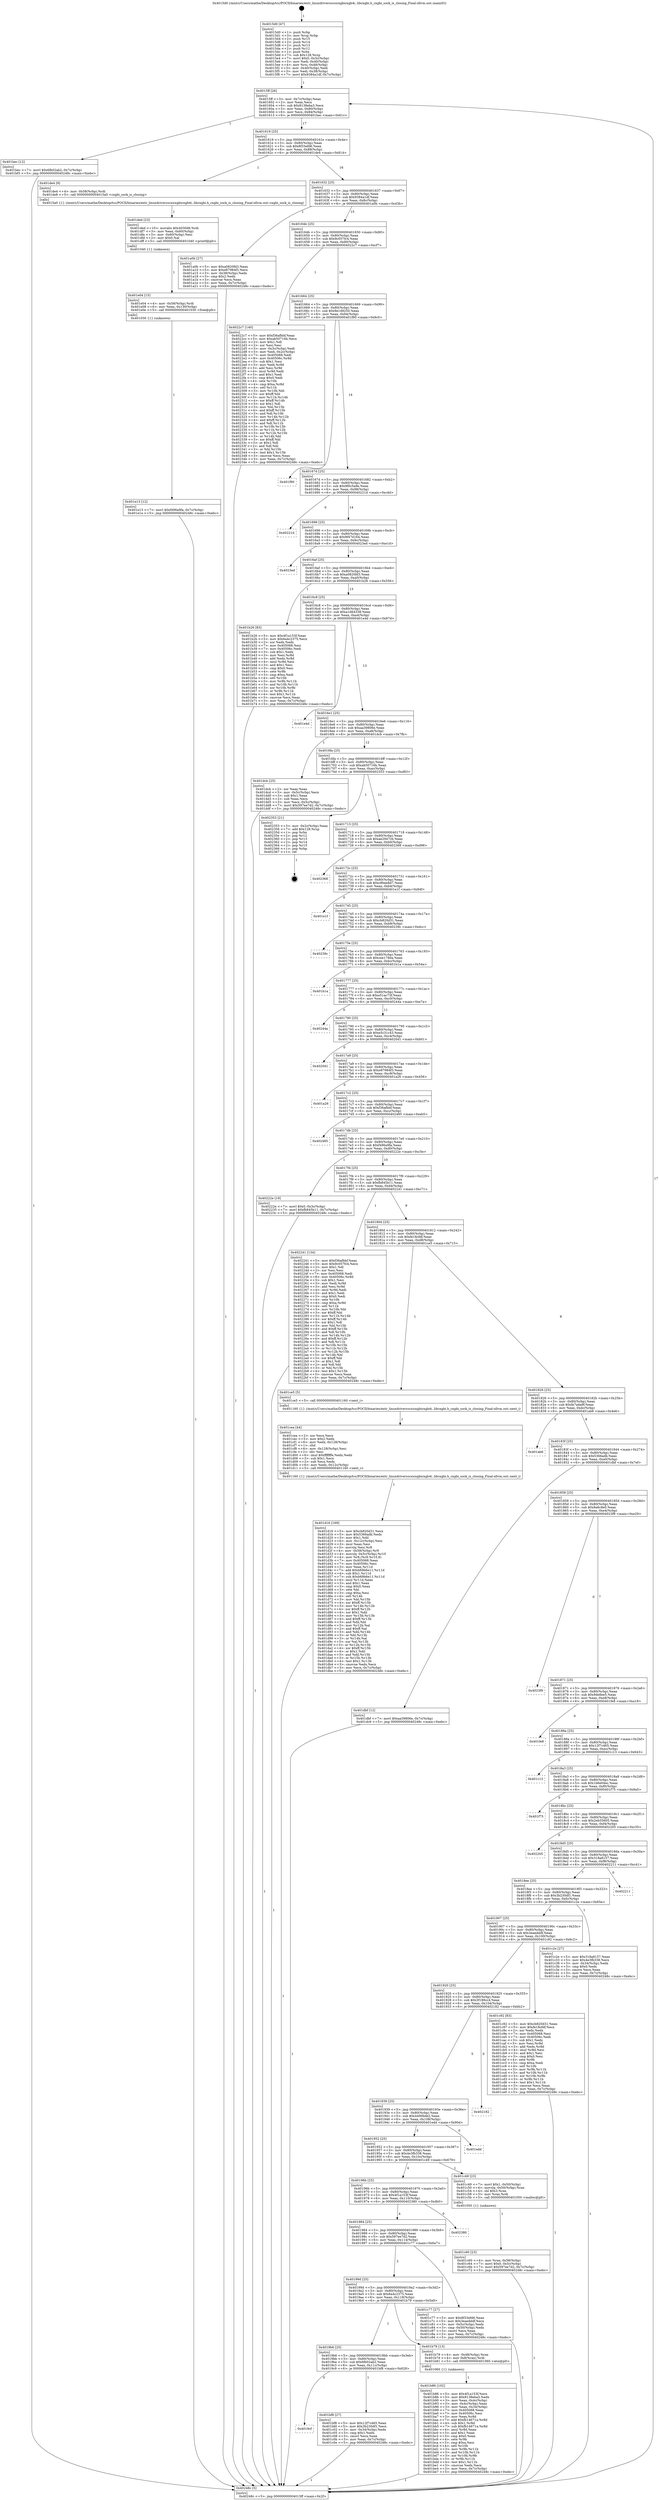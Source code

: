 digraph "0x4015d0" {
  label = "0x4015d0 (/mnt/c/Users/mathe/Desktop/tcc/POCII/binaries/extr_linuxdriversscsicxgbicxgb4i..libcxgbi.h_cxgbi_sock_is_closing_Final-ollvm.out::main(0))"
  labelloc = "t"
  node[shape=record]

  Entry [label="",width=0.3,height=0.3,shape=circle,fillcolor=black,style=filled]
  "0x4015ff" [label="{
     0x4015ff [26]\l
     | [instrs]\l
     &nbsp;&nbsp;0x4015ff \<+3\>: mov -0x7c(%rbp),%eax\l
     &nbsp;&nbsp;0x401602 \<+2\>: mov %eax,%ecx\l
     &nbsp;&nbsp;0x401604 \<+6\>: sub $0x8138eba3,%ecx\l
     &nbsp;&nbsp;0x40160a \<+3\>: mov %eax,-0x80(%rbp)\l
     &nbsp;&nbsp;0x40160d \<+6\>: mov %ecx,-0x84(%rbp)\l
     &nbsp;&nbsp;0x401613 \<+6\>: je 0000000000401bec \<main+0x61c\>\l
  }"]
  "0x401bec" [label="{
     0x401bec [12]\l
     | [instrs]\l
     &nbsp;&nbsp;0x401bec \<+7\>: movl $0x6fb02ab2,-0x7c(%rbp)\l
     &nbsp;&nbsp;0x401bf3 \<+5\>: jmp 000000000040248c \<main+0xebc\>\l
  }"]
  "0x401619" [label="{
     0x401619 [25]\l
     | [instrs]\l
     &nbsp;&nbsp;0x401619 \<+5\>: jmp 000000000040161e \<main+0x4e\>\l
     &nbsp;&nbsp;0x40161e \<+3\>: mov -0x80(%rbp),%eax\l
     &nbsp;&nbsp;0x401621 \<+5\>: sub $0x8f33efd6,%eax\l
     &nbsp;&nbsp;0x401626 \<+6\>: mov %eax,-0x88(%rbp)\l
     &nbsp;&nbsp;0x40162c \<+6\>: je 0000000000401de4 \<main+0x814\>\l
  }"]
  Exit [label="",width=0.3,height=0.3,shape=circle,fillcolor=black,style=filled,peripheries=2]
  "0x401de4" [label="{
     0x401de4 [9]\l
     | [instrs]\l
     &nbsp;&nbsp;0x401de4 \<+4\>: mov -0x58(%rbp),%rdi\l
     &nbsp;&nbsp;0x401de8 \<+5\>: call 00000000004015a0 \<cxgbi_sock_is_closing\>\l
     | [calls]\l
     &nbsp;&nbsp;0x4015a0 \{1\} (/mnt/c/Users/mathe/Desktop/tcc/POCII/binaries/extr_linuxdriversscsicxgbicxgb4i..libcxgbi.h_cxgbi_sock_is_closing_Final-ollvm.out::cxgbi_sock_is_closing)\l
  }"]
  "0x401632" [label="{
     0x401632 [25]\l
     | [instrs]\l
     &nbsp;&nbsp;0x401632 \<+5\>: jmp 0000000000401637 \<main+0x67\>\l
     &nbsp;&nbsp;0x401637 \<+3\>: mov -0x80(%rbp),%eax\l
     &nbsp;&nbsp;0x40163a \<+5\>: sub $0x9384a1df,%eax\l
     &nbsp;&nbsp;0x40163f \<+6\>: mov %eax,-0x8c(%rbp)\l
     &nbsp;&nbsp;0x401645 \<+6\>: je 0000000000401a0b \<main+0x43b\>\l
  }"]
  "0x401e13" [label="{
     0x401e13 [12]\l
     | [instrs]\l
     &nbsp;&nbsp;0x401e13 \<+7\>: movl $0xf496a9fa,-0x7c(%rbp)\l
     &nbsp;&nbsp;0x401e1a \<+5\>: jmp 000000000040248c \<main+0xebc\>\l
  }"]
  "0x401a0b" [label="{
     0x401a0b [27]\l
     | [instrs]\l
     &nbsp;&nbsp;0x401a0b \<+5\>: mov $0xa0820fd3,%eax\l
     &nbsp;&nbsp;0x401a10 \<+5\>: mov $0xe87984f3,%ecx\l
     &nbsp;&nbsp;0x401a15 \<+3\>: mov -0x38(%rbp),%edx\l
     &nbsp;&nbsp;0x401a18 \<+3\>: cmp $0x2,%edx\l
     &nbsp;&nbsp;0x401a1b \<+3\>: cmovne %ecx,%eax\l
     &nbsp;&nbsp;0x401a1e \<+3\>: mov %eax,-0x7c(%rbp)\l
     &nbsp;&nbsp;0x401a21 \<+5\>: jmp 000000000040248c \<main+0xebc\>\l
  }"]
  "0x40164b" [label="{
     0x40164b [25]\l
     | [instrs]\l
     &nbsp;&nbsp;0x40164b \<+5\>: jmp 0000000000401650 \<main+0x80\>\l
     &nbsp;&nbsp;0x401650 \<+3\>: mov -0x80(%rbp),%eax\l
     &nbsp;&nbsp;0x401653 \<+5\>: sub $0x9c057fc4,%eax\l
     &nbsp;&nbsp;0x401658 \<+6\>: mov %eax,-0x90(%rbp)\l
     &nbsp;&nbsp;0x40165e \<+6\>: je 00000000004022c7 \<main+0xcf7\>\l
  }"]
  "0x40248c" [label="{
     0x40248c [5]\l
     | [instrs]\l
     &nbsp;&nbsp;0x40248c \<+5\>: jmp 00000000004015ff \<main+0x2f\>\l
  }"]
  "0x4015d0" [label="{
     0x4015d0 [47]\l
     | [instrs]\l
     &nbsp;&nbsp;0x4015d0 \<+1\>: push %rbp\l
     &nbsp;&nbsp;0x4015d1 \<+3\>: mov %rsp,%rbp\l
     &nbsp;&nbsp;0x4015d4 \<+2\>: push %r15\l
     &nbsp;&nbsp;0x4015d6 \<+2\>: push %r14\l
     &nbsp;&nbsp;0x4015d8 \<+2\>: push %r13\l
     &nbsp;&nbsp;0x4015da \<+2\>: push %r12\l
     &nbsp;&nbsp;0x4015dc \<+1\>: push %rbx\l
     &nbsp;&nbsp;0x4015dd \<+7\>: sub $0x128,%rsp\l
     &nbsp;&nbsp;0x4015e4 \<+7\>: movl $0x0,-0x3c(%rbp)\l
     &nbsp;&nbsp;0x4015eb \<+3\>: mov %edi,-0x40(%rbp)\l
     &nbsp;&nbsp;0x4015ee \<+4\>: mov %rsi,-0x48(%rbp)\l
     &nbsp;&nbsp;0x4015f2 \<+3\>: mov -0x40(%rbp),%edi\l
     &nbsp;&nbsp;0x4015f5 \<+3\>: mov %edi,-0x38(%rbp)\l
     &nbsp;&nbsp;0x4015f8 \<+7\>: movl $0x9384a1df,-0x7c(%rbp)\l
  }"]
  "0x401e04" [label="{
     0x401e04 [15]\l
     | [instrs]\l
     &nbsp;&nbsp;0x401e04 \<+4\>: mov -0x58(%rbp),%rdi\l
     &nbsp;&nbsp;0x401e08 \<+6\>: mov %eax,-0x130(%rbp)\l
     &nbsp;&nbsp;0x401e0e \<+5\>: call 0000000000401030 \<free@plt\>\l
     | [calls]\l
     &nbsp;&nbsp;0x401030 \{1\} (unknown)\l
  }"]
  "0x4022c7" [label="{
     0x4022c7 [140]\l
     | [instrs]\l
     &nbsp;&nbsp;0x4022c7 \<+5\>: mov $0xf36afbbf,%eax\l
     &nbsp;&nbsp;0x4022cc \<+5\>: mov $0xab50716b,%ecx\l
     &nbsp;&nbsp;0x4022d1 \<+2\>: mov $0x1,%dl\l
     &nbsp;&nbsp;0x4022d3 \<+2\>: xor %esi,%esi\l
     &nbsp;&nbsp;0x4022d5 \<+3\>: mov -0x3c(%rbp),%edi\l
     &nbsp;&nbsp;0x4022d8 \<+3\>: mov %edi,-0x2c(%rbp)\l
     &nbsp;&nbsp;0x4022db \<+7\>: mov 0x405068,%edi\l
     &nbsp;&nbsp;0x4022e2 \<+8\>: mov 0x40506c,%r8d\l
     &nbsp;&nbsp;0x4022ea \<+3\>: sub $0x1,%esi\l
     &nbsp;&nbsp;0x4022ed \<+3\>: mov %edi,%r9d\l
     &nbsp;&nbsp;0x4022f0 \<+3\>: add %esi,%r9d\l
     &nbsp;&nbsp;0x4022f3 \<+4\>: imul %r9d,%edi\l
     &nbsp;&nbsp;0x4022f7 \<+3\>: and $0x1,%edi\l
     &nbsp;&nbsp;0x4022fa \<+3\>: cmp $0x0,%edi\l
     &nbsp;&nbsp;0x4022fd \<+4\>: sete %r10b\l
     &nbsp;&nbsp;0x402301 \<+4\>: cmp $0xa,%r8d\l
     &nbsp;&nbsp;0x402305 \<+4\>: setl %r11b\l
     &nbsp;&nbsp;0x402309 \<+3\>: mov %r10b,%bl\l
     &nbsp;&nbsp;0x40230c \<+3\>: xor $0xff,%bl\l
     &nbsp;&nbsp;0x40230f \<+3\>: mov %r11b,%r14b\l
     &nbsp;&nbsp;0x402312 \<+4\>: xor $0xff,%r14b\l
     &nbsp;&nbsp;0x402316 \<+3\>: xor $0x1,%dl\l
     &nbsp;&nbsp;0x402319 \<+3\>: mov %bl,%r15b\l
     &nbsp;&nbsp;0x40231c \<+4\>: and $0xff,%r15b\l
     &nbsp;&nbsp;0x402320 \<+3\>: and %dl,%r10b\l
     &nbsp;&nbsp;0x402323 \<+3\>: mov %r14b,%r12b\l
     &nbsp;&nbsp;0x402326 \<+4\>: and $0xff,%r12b\l
     &nbsp;&nbsp;0x40232a \<+3\>: and %dl,%r11b\l
     &nbsp;&nbsp;0x40232d \<+3\>: or %r10b,%r15b\l
     &nbsp;&nbsp;0x402330 \<+3\>: or %r11b,%r12b\l
     &nbsp;&nbsp;0x402333 \<+3\>: xor %r12b,%r15b\l
     &nbsp;&nbsp;0x402336 \<+3\>: or %r14b,%bl\l
     &nbsp;&nbsp;0x402339 \<+3\>: xor $0xff,%bl\l
     &nbsp;&nbsp;0x40233c \<+3\>: or $0x1,%dl\l
     &nbsp;&nbsp;0x40233f \<+2\>: and %dl,%bl\l
     &nbsp;&nbsp;0x402341 \<+3\>: or %bl,%r15b\l
     &nbsp;&nbsp;0x402344 \<+4\>: test $0x1,%r15b\l
     &nbsp;&nbsp;0x402348 \<+3\>: cmovne %ecx,%eax\l
     &nbsp;&nbsp;0x40234b \<+3\>: mov %eax,-0x7c(%rbp)\l
     &nbsp;&nbsp;0x40234e \<+5\>: jmp 000000000040248c \<main+0xebc\>\l
  }"]
  "0x401664" [label="{
     0x401664 [25]\l
     | [instrs]\l
     &nbsp;&nbsp;0x401664 \<+5\>: jmp 0000000000401669 \<main+0x99\>\l
     &nbsp;&nbsp;0x401669 \<+3\>: mov -0x80(%rbp),%eax\l
     &nbsp;&nbsp;0x40166c \<+5\>: sub $0x9e1d9250,%eax\l
     &nbsp;&nbsp;0x401671 \<+6\>: mov %eax,-0x94(%rbp)\l
     &nbsp;&nbsp;0x401677 \<+6\>: je 0000000000401f90 \<main+0x9c0\>\l
  }"]
  "0x401ded" [label="{
     0x401ded [23]\l
     | [instrs]\l
     &nbsp;&nbsp;0x401ded \<+10\>: movabs $0x4030d6,%rdi\l
     &nbsp;&nbsp;0x401df7 \<+3\>: mov %eax,-0x60(%rbp)\l
     &nbsp;&nbsp;0x401dfa \<+3\>: mov -0x60(%rbp),%esi\l
     &nbsp;&nbsp;0x401dfd \<+2\>: mov $0x0,%al\l
     &nbsp;&nbsp;0x401dff \<+5\>: call 0000000000401040 \<printf@plt\>\l
     | [calls]\l
     &nbsp;&nbsp;0x401040 \{1\} (unknown)\l
  }"]
  "0x401f90" [label="{
     0x401f90\l
  }", style=dashed]
  "0x40167d" [label="{
     0x40167d [25]\l
     | [instrs]\l
     &nbsp;&nbsp;0x40167d \<+5\>: jmp 0000000000401682 \<main+0xb2\>\l
     &nbsp;&nbsp;0x401682 \<+3\>: mov -0x80(%rbp),%eax\l
     &nbsp;&nbsp;0x401685 \<+5\>: sub $0x9f0c5a9e,%eax\l
     &nbsp;&nbsp;0x40168a \<+6\>: mov %eax,-0x98(%rbp)\l
     &nbsp;&nbsp;0x401690 \<+6\>: je 000000000040221d \<main+0xc4d\>\l
  }"]
  "0x401d16" [label="{
     0x401d16 [169]\l
     | [instrs]\l
     &nbsp;&nbsp;0x401d16 \<+5\>: mov $0xcb820d31,%ecx\l
     &nbsp;&nbsp;0x401d1b \<+5\>: mov $0x5366adb,%edx\l
     &nbsp;&nbsp;0x401d20 \<+3\>: mov $0x1,%dil\l
     &nbsp;&nbsp;0x401d23 \<+6\>: mov -0x12c(%rbp),%esi\l
     &nbsp;&nbsp;0x401d29 \<+3\>: imul %eax,%esi\l
     &nbsp;&nbsp;0x401d2c \<+3\>: movslq %esi,%r8\l
     &nbsp;&nbsp;0x401d2f \<+4\>: mov -0x58(%rbp),%r9\l
     &nbsp;&nbsp;0x401d33 \<+4\>: movslq -0x5c(%rbp),%r10\l
     &nbsp;&nbsp;0x401d37 \<+4\>: mov %r8,(%r9,%r10,8)\l
     &nbsp;&nbsp;0x401d3b \<+7\>: mov 0x405068,%eax\l
     &nbsp;&nbsp;0x401d42 \<+7\>: mov 0x40506c,%esi\l
     &nbsp;&nbsp;0x401d49 \<+3\>: mov %eax,%r11d\l
     &nbsp;&nbsp;0x401d4c \<+7\>: add $0xb69b6e11,%r11d\l
     &nbsp;&nbsp;0x401d53 \<+4\>: sub $0x1,%r11d\l
     &nbsp;&nbsp;0x401d57 \<+7\>: sub $0xb69b6e11,%r11d\l
     &nbsp;&nbsp;0x401d5e \<+4\>: imul %r11d,%eax\l
     &nbsp;&nbsp;0x401d62 \<+3\>: and $0x1,%eax\l
     &nbsp;&nbsp;0x401d65 \<+3\>: cmp $0x0,%eax\l
     &nbsp;&nbsp;0x401d68 \<+3\>: sete %bl\l
     &nbsp;&nbsp;0x401d6b \<+3\>: cmp $0xa,%esi\l
     &nbsp;&nbsp;0x401d6e \<+4\>: setl %r14b\l
     &nbsp;&nbsp;0x401d72 \<+3\>: mov %bl,%r15b\l
     &nbsp;&nbsp;0x401d75 \<+4\>: xor $0xff,%r15b\l
     &nbsp;&nbsp;0x401d79 \<+3\>: mov %r14b,%r12b\l
     &nbsp;&nbsp;0x401d7c \<+4\>: xor $0xff,%r12b\l
     &nbsp;&nbsp;0x401d80 \<+4\>: xor $0x1,%dil\l
     &nbsp;&nbsp;0x401d84 \<+3\>: mov %r15b,%r13b\l
     &nbsp;&nbsp;0x401d87 \<+4\>: and $0xff,%r13b\l
     &nbsp;&nbsp;0x401d8b \<+3\>: and %dil,%bl\l
     &nbsp;&nbsp;0x401d8e \<+3\>: mov %r12b,%al\l
     &nbsp;&nbsp;0x401d91 \<+2\>: and $0xff,%al\l
     &nbsp;&nbsp;0x401d93 \<+3\>: and %dil,%r14b\l
     &nbsp;&nbsp;0x401d96 \<+3\>: or %bl,%r13b\l
     &nbsp;&nbsp;0x401d99 \<+3\>: or %r14b,%al\l
     &nbsp;&nbsp;0x401d9c \<+3\>: xor %al,%r13b\l
     &nbsp;&nbsp;0x401d9f \<+3\>: or %r12b,%r15b\l
     &nbsp;&nbsp;0x401da2 \<+4\>: xor $0xff,%r15b\l
     &nbsp;&nbsp;0x401da6 \<+4\>: or $0x1,%dil\l
     &nbsp;&nbsp;0x401daa \<+3\>: and %dil,%r15b\l
     &nbsp;&nbsp;0x401dad \<+3\>: or %r15b,%r13b\l
     &nbsp;&nbsp;0x401db0 \<+4\>: test $0x1,%r13b\l
     &nbsp;&nbsp;0x401db4 \<+3\>: cmovne %edx,%ecx\l
     &nbsp;&nbsp;0x401db7 \<+3\>: mov %ecx,-0x7c(%rbp)\l
     &nbsp;&nbsp;0x401dba \<+5\>: jmp 000000000040248c \<main+0xebc\>\l
  }"]
  "0x40221d" [label="{
     0x40221d\l
  }", style=dashed]
  "0x401696" [label="{
     0x401696 [25]\l
     | [instrs]\l
     &nbsp;&nbsp;0x401696 \<+5\>: jmp 000000000040169b \<main+0xcb\>\l
     &nbsp;&nbsp;0x40169b \<+3\>: mov -0x80(%rbp),%eax\l
     &nbsp;&nbsp;0x40169e \<+5\>: sub $0x9f47d164,%eax\l
     &nbsp;&nbsp;0x4016a3 \<+6\>: mov %eax,-0x9c(%rbp)\l
     &nbsp;&nbsp;0x4016a9 \<+6\>: je 00000000004023ed \<main+0xe1d\>\l
  }"]
  "0x401cea" [label="{
     0x401cea [44]\l
     | [instrs]\l
     &nbsp;&nbsp;0x401cea \<+2\>: xor %ecx,%ecx\l
     &nbsp;&nbsp;0x401cec \<+5\>: mov $0x2,%edx\l
     &nbsp;&nbsp;0x401cf1 \<+6\>: mov %edx,-0x128(%rbp)\l
     &nbsp;&nbsp;0x401cf7 \<+1\>: cltd\l
     &nbsp;&nbsp;0x401cf8 \<+6\>: mov -0x128(%rbp),%esi\l
     &nbsp;&nbsp;0x401cfe \<+2\>: idiv %esi\l
     &nbsp;&nbsp;0x401d00 \<+6\>: imul $0xfffffffe,%edx,%edx\l
     &nbsp;&nbsp;0x401d06 \<+3\>: sub $0x1,%ecx\l
     &nbsp;&nbsp;0x401d09 \<+2\>: sub %ecx,%edx\l
     &nbsp;&nbsp;0x401d0b \<+6\>: mov %edx,-0x12c(%rbp)\l
     &nbsp;&nbsp;0x401d11 \<+5\>: call 0000000000401160 \<next_i\>\l
     | [calls]\l
     &nbsp;&nbsp;0x401160 \{1\} (/mnt/c/Users/mathe/Desktop/tcc/POCII/binaries/extr_linuxdriversscsicxgbicxgb4i..libcxgbi.h_cxgbi_sock_is_closing_Final-ollvm.out::next_i)\l
  }"]
  "0x4023ed" [label="{
     0x4023ed\l
  }", style=dashed]
  "0x4016af" [label="{
     0x4016af [25]\l
     | [instrs]\l
     &nbsp;&nbsp;0x4016af \<+5\>: jmp 00000000004016b4 \<main+0xe4\>\l
     &nbsp;&nbsp;0x4016b4 \<+3\>: mov -0x80(%rbp),%eax\l
     &nbsp;&nbsp;0x4016b7 \<+5\>: sub $0xa0820fd3,%eax\l
     &nbsp;&nbsp;0x4016bc \<+6\>: mov %eax,-0xa0(%rbp)\l
     &nbsp;&nbsp;0x4016c2 \<+6\>: je 0000000000401b26 \<main+0x556\>\l
  }"]
  "0x401c60" [label="{
     0x401c60 [23]\l
     | [instrs]\l
     &nbsp;&nbsp;0x401c60 \<+4\>: mov %rax,-0x58(%rbp)\l
     &nbsp;&nbsp;0x401c64 \<+7\>: movl $0x0,-0x5c(%rbp)\l
     &nbsp;&nbsp;0x401c6b \<+7\>: movl $0x597ee7d2,-0x7c(%rbp)\l
     &nbsp;&nbsp;0x401c72 \<+5\>: jmp 000000000040248c \<main+0xebc\>\l
  }"]
  "0x401b26" [label="{
     0x401b26 [83]\l
     | [instrs]\l
     &nbsp;&nbsp;0x401b26 \<+5\>: mov $0x4f1a153f,%eax\l
     &nbsp;&nbsp;0x401b2b \<+5\>: mov $0x6a4c2375,%ecx\l
     &nbsp;&nbsp;0x401b30 \<+2\>: xor %edx,%edx\l
     &nbsp;&nbsp;0x401b32 \<+7\>: mov 0x405068,%esi\l
     &nbsp;&nbsp;0x401b39 \<+7\>: mov 0x40506c,%edi\l
     &nbsp;&nbsp;0x401b40 \<+3\>: sub $0x1,%edx\l
     &nbsp;&nbsp;0x401b43 \<+3\>: mov %esi,%r8d\l
     &nbsp;&nbsp;0x401b46 \<+3\>: add %edx,%r8d\l
     &nbsp;&nbsp;0x401b49 \<+4\>: imul %r8d,%esi\l
     &nbsp;&nbsp;0x401b4d \<+3\>: and $0x1,%esi\l
     &nbsp;&nbsp;0x401b50 \<+3\>: cmp $0x0,%esi\l
     &nbsp;&nbsp;0x401b53 \<+4\>: sete %r9b\l
     &nbsp;&nbsp;0x401b57 \<+3\>: cmp $0xa,%edi\l
     &nbsp;&nbsp;0x401b5a \<+4\>: setl %r10b\l
     &nbsp;&nbsp;0x401b5e \<+3\>: mov %r9b,%r11b\l
     &nbsp;&nbsp;0x401b61 \<+3\>: and %r10b,%r11b\l
     &nbsp;&nbsp;0x401b64 \<+3\>: xor %r10b,%r9b\l
     &nbsp;&nbsp;0x401b67 \<+3\>: or %r9b,%r11b\l
     &nbsp;&nbsp;0x401b6a \<+4\>: test $0x1,%r11b\l
     &nbsp;&nbsp;0x401b6e \<+3\>: cmovne %ecx,%eax\l
     &nbsp;&nbsp;0x401b71 \<+3\>: mov %eax,-0x7c(%rbp)\l
     &nbsp;&nbsp;0x401b74 \<+5\>: jmp 000000000040248c \<main+0xebc\>\l
  }"]
  "0x4016c8" [label="{
     0x4016c8 [25]\l
     | [instrs]\l
     &nbsp;&nbsp;0x4016c8 \<+5\>: jmp 00000000004016cd \<main+0xfd\>\l
     &nbsp;&nbsp;0x4016cd \<+3\>: mov -0x80(%rbp),%eax\l
     &nbsp;&nbsp;0x4016d0 \<+5\>: sub $0xa1d64338,%eax\l
     &nbsp;&nbsp;0x4016d5 \<+6\>: mov %eax,-0xa4(%rbp)\l
     &nbsp;&nbsp;0x4016db \<+6\>: je 0000000000401e4d \<main+0x87d\>\l
  }"]
  "0x4019cf" [label="{
     0x4019cf\l
  }", style=dashed]
  "0x401e4d" [label="{
     0x401e4d\l
  }", style=dashed]
  "0x4016e1" [label="{
     0x4016e1 [25]\l
     | [instrs]\l
     &nbsp;&nbsp;0x4016e1 \<+5\>: jmp 00000000004016e6 \<main+0x116\>\l
     &nbsp;&nbsp;0x4016e6 \<+3\>: mov -0x80(%rbp),%eax\l
     &nbsp;&nbsp;0x4016e9 \<+5\>: sub $0xaa39806e,%eax\l
     &nbsp;&nbsp;0x4016ee \<+6\>: mov %eax,-0xa8(%rbp)\l
     &nbsp;&nbsp;0x4016f4 \<+6\>: je 0000000000401dcb \<main+0x7fb\>\l
  }"]
  "0x401bf8" [label="{
     0x401bf8 [27]\l
     | [instrs]\l
     &nbsp;&nbsp;0x401bf8 \<+5\>: mov $0x12f7c465,%eax\l
     &nbsp;&nbsp;0x401bfd \<+5\>: mov $0x3b230df1,%ecx\l
     &nbsp;&nbsp;0x401c02 \<+3\>: mov -0x34(%rbp),%edx\l
     &nbsp;&nbsp;0x401c05 \<+3\>: cmp $0x1,%edx\l
     &nbsp;&nbsp;0x401c08 \<+3\>: cmovl %ecx,%eax\l
     &nbsp;&nbsp;0x401c0b \<+3\>: mov %eax,-0x7c(%rbp)\l
     &nbsp;&nbsp;0x401c0e \<+5\>: jmp 000000000040248c \<main+0xebc\>\l
  }"]
  "0x401dcb" [label="{
     0x401dcb [25]\l
     | [instrs]\l
     &nbsp;&nbsp;0x401dcb \<+2\>: xor %eax,%eax\l
     &nbsp;&nbsp;0x401dcd \<+3\>: mov -0x5c(%rbp),%ecx\l
     &nbsp;&nbsp;0x401dd0 \<+3\>: sub $0x1,%eax\l
     &nbsp;&nbsp;0x401dd3 \<+2\>: sub %eax,%ecx\l
     &nbsp;&nbsp;0x401dd5 \<+3\>: mov %ecx,-0x5c(%rbp)\l
     &nbsp;&nbsp;0x401dd8 \<+7\>: movl $0x597ee7d2,-0x7c(%rbp)\l
     &nbsp;&nbsp;0x401ddf \<+5\>: jmp 000000000040248c \<main+0xebc\>\l
  }"]
  "0x4016fa" [label="{
     0x4016fa [25]\l
     | [instrs]\l
     &nbsp;&nbsp;0x4016fa \<+5\>: jmp 00000000004016ff \<main+0x12f\>\l
     &nbsp;&nbsp;0x4016ff \<+3\>: mov -0x80(%rbp),%eax\l
     &nbsp;&nbsp;0x401702 \<+5\>: sub $0xab50716b,%eax\l
     &nbsp;&nbsp;0x401707 \<+6\>: mov %eax,-0xac(%rbp)\l
     &nbsp;&nbsp;0x40170d \<+6\>: je 0000000000402353 \<main+0xd83\>\l
  }"]
  "0x401b86" [label="{
     0x401b86 [102]\l
     | [instrs]\l
     &nbsp;&nbsp;0x401b86 \<+5\>: mov $0x4f1a153f,%ecx\l
     &nbsp;&nbsp;0x401b8b \<+5\>: mov $0x8138eba3,%edx\l
     &nbsp;&nbsp;0x401b90 \<+3\>: mov %eax,-0x4c(%rbp)\l
     &nbsp;&nbsp;0x401b93 \<+3\>: mov -0x4c(%rbp),%eax\l
     &nbsp;&nbsp;0x401b96 \<+3\>: mov %eax,-0x34(%rbp)\l
     &nbsp;&nbsp;0x401b99 \<+7\>: mov 0x405068,%eax\l
     &nbsp;&nbsp;0x401ba0 \<+7\>: mov 0x40506c,%esi\l
     &nbsp;&nbsp;0x401ba7 \<+3\>: mov %eax,%r8d\l
     &nbsp;&nbsp;0x401baa \<+7\>: add $0xfb14671a,%r8d\l
     &nbsp;&nbsp;0x401bb1 \<+4\>: sub $0x1,%r8d\l
     &nbsp;&nbsp;0x401bb5 \<+7\>: sub $0xfb14671a,%r8d\l
     &nbsp;&nbsp;0x401bbc \<+4\>: imul %r8d,%eax\l
     &nbsp;&nbsp;0x401bc0 \<+3\>: and $0x1,%eax\l
     &nbsp;&nbsp;0x401bc3 \<+3\>: cmp $0x0,%eax\l
     &nbsp;&nbsp;0x401bc6 \<+4\>: sete %r9b\l
     &nbsp;&nbsp;0x401bca \<+3\>: cmp $0xa,%esi\l
     &nbsp;&nbsp;0x401bcd \<+4\>: setl %r10b\l
     &nbsp;&nbsp;0x401bd1 \<+3\>: mov %r9b,%r11b\l
     &nbsp;&nbsp;0x401bd4 \<+3\>: and %r10b,%r11b\l
     &nbsp;&nbsp;0x401bd7 \<+3\>: xor %r10b,%r9b\l
     &nbsp;&nbsp;0x401bda \<+3\>: or %r9b,%r11b\l
     &nbsp;&nbsp;0x401bdd \<+4\>: test $0x1,%r11b\l
     &nbsp;&nbsp;0x401be1 \<+3\>: cmovne %edx,%ecx\l
     &nbsp;&nbsp;0x401be4 \<+3\>: mov %ecx,-0x7c(%rbp)\l
     &nbsp;&nbsp;0x401be7 \<+5\>: jmp 000000000040248c \<main+0xebc\>\l
  }"]
  "0x402353" [label="{
     0x402353 [21]\l
     | [instrs]\l
     &nbsp;&nbsp;0x402353 \<+3\>: mov -0x2c(%rbp),%eax\l
     &nbsp;&nbsp;0x402356 \<+7\>: add $0x128,%rsp\l
     &nbsp;&nbsp;0x40235d \<+1\>: pop %rbx\l
     &nbsp;&nbsp;0x40235e \<+2\>: pop %r12\l
     &nbsp;&nbsp;0x402360 \<+2\>: pop %r13\l
     &nbsp;&nbsp;0x402362 \<+2\>: pop %r14\l
     &nbsp;&nbsp;0x402364 \<+2\>: pop %r15\l
     &nbsp;&nbsp;0x402366 \<+1\>: pop %rbp\l
     &nbsp;&nbsp;0x402367 \<+1\>: ret\l
  }"]
  "0x401713" [label="{
     0x401713 [25]\l
     | [instrs]\l
     &nbsp;&nbsp;0x401713 \<+5\>: jmp 0000000000401718 \<main+0x148\>\l
     &nbsp;&nbsp;0x401718 \<+3\>: mov -0x80(%rbp),%eax\l
     &nbsp;&nbsp;0x40171b \<+5\>: sub $0xae2947cb,%eax\l
     &nbsp;&nbsp;0x401720 \<+6\>: mov %eax,-0xb0(%rbp)\l
     &nbsp;&nbsp;0x401726 \<+6\>: je 0000000000402368 \<main+0xd98\>\l
  }"]
  "0x4019b6" [label="{
     0x4019b6 [25]\l
     | [instrs]\l
     &nbsp;&nbsp;0x4019b6 \<+5\>: jmp 00000000004019bb \<main+0x3eb\>\l
     &nbsp;&nbsp;0x4019bb \<+3\>: mov -0x80(%rbp),%eax\l
     &nbsp;&nbsp;0x4019be \<+5\>: sub $0x6fb02ab2,%eax\l
     &nbsp;&nbsp;0x4019c3 \<+6\>: mov %eax,-0x11c(%rbp)\l
     &nbsp;&nbsp;0x4019c9 \<+6\>: je 0000000000401bf8 \<main+0x628\>\l
  }"]
  "0x402368" [label="{
     0x402368\l
  }", style=dashed]
  "0x40172c" [label="{
     0x40172c [25]\l
     | [instrs]\l
     &nbsp;&nbsp;0x40172c \<+5\>: jmp 0000000000401731 \<main+0x161\>\l
     &nbsp;&nbsp;0x401731 \<+3\>: mov -0x80(%rbp),%eax\l
     &nbsp;&nbsp;0x401734 \<+5\>: sub $0xc8bee8d7,%eax\l
     &nbsp;&nbsp;0x401739 \<+6\>: mov %eax,-0xb4(%rbp)\l
     &nbsp;&nbsp;0x40173f \<+6\>: je 0000000000401e1f \<main+0x84f\>\l
  }"]
  "0x401b79" [label="{
     0x401b79 [13]\l
     | [instrs]\l
     &nbsp;&nbsp;0x401b79 \<+4\>: mov -0x48(%rbp),%rax\l
     &nbsp;&nbsp;0x401b7d \<+4\>: mov 0x8(%rax),%rdi\l
     &nbsp;&nbsp;0x401b81 \<+5\>: call 0000000000401060 \<atoi@plt\>\l
     | [calls]\l
     &nbsp;&nbsp;0x401060 \{1\} (unknown)\l
  }"]
  "0x401e1f" [label="{
     0x401e1f\l
  }", style=dashed]
  "0x401745" [label="{
     0x401745 [25]\l
     | [instrs]\l
     &nbsp;&nbsp;0x401745 \<+5\>: jmp 000000000040174a \<main+0x17a\>\l
     &nbsp;&nbsp;0x40174a \<+3\>: mov -0x80(%rbp),%eax\l
     &nbsp;&nbsp;0x40174d \<+5\>: sub $0xcb820d31,%eax\l
     &nbsp;&nbsp;0x401752 \<+6\>: mov %eax,-0xb8(%rbp)\l
     &nbsp;&nbsp;0x401758 \<+6\>: je 000000000040239c \<main+0xdcc\>\l
  }"]
  "0x40199d" [label="{
     0x40199d [25]\l
     | [instrs]\l
     &nbsp;&nbsp;0x40199d \<+5\>: jmp 00000000004019a2 \<main+0x3d2\>\l
     &nbsp;&nbsp;0x4019a2 \<+3\>: mov -0x80(%rbp),%eax\l
     &nbsp;&nbsp;0x4019a5 \<+5\>: sub $0x6a4c2375,%eax\l
     &nbsp;&nbsp;0x4019aa \<+6\>: mov %eax,-0x118(%rbp)\l
     &nbsp;&nbsp;0x4019b0 \<+6\>: je 0000000000401b79 \<main+0x5a9\>\l
  }"]
  "0x40239c" [label="{
     0x40239c\l
  }", style=dashed]
  "0x40175e" [label="{
     0x40175e [25]\l
     | [instrs]\l
     &nbsp;&nbsp;0x40175e \<+5\>: jmp 0000000000401763 \<main+0x193\>\l
     &nbsp;&nbsp;0x401763 \<+3\>: mov -0x80(%rbp),%eax\l
     &nbsp;&nbsp;0x401766 \<+5\>: sub $0xcee178da,%eax\l
     &nbsp;&nbsp;0x40176b \<+6\>: mov %eax,-0xbc(%rbp)\l
     &nbsp;&nbsp;0x401771 \<+6\>: je 0000000000401b1a \<main+0x54a\>\l
  }"]
  "0x401c77" [label="{
     0x401c77 [27]\l
     | [instrs]\l
     &nbsp;&nbsp;0x401c77 \<+5\>: mov $0x8f33efd6,%eax\l
     &nbsp;&nbsp;0x401c7c \<+5\>: mov $0x3eaedddf,%ecx\l
     &nbsp;&nbsp;0x401c81 \<+3\>: mov -0x5c(%rbp),%edx\l
     &nbsp;&nbsp;0x401c84 \<+3\>: cmp -0x50(%rbp),%edx\l
     &nbsp;&nbsp;0x401c87 \<+3\>: cmovl %ecx,%eax\l
     &nbsp;&nbsp;0x401c8a \<+3\>: mov %eax,-0x7c(%rbp)\l
     &nbsp;&nbsp;0x401c8d \<+5\>: jmp 000000000040248c \<main+0xebc\>\l
  }"]
  "0x401b1a" [label="{
     0x401b1a\l
  }", style=dashed]
  "0x401777" [label="{
     0x401777 [25]\l
     | [instrs]\l
     &nbsp;&nbsp;0x401777 \<+5\>: jmp 000000000040177c \<main+0x1ac\>\l
     &nbsp;&nbsp;0x40177c \<+3\>: mov -0x80(%rbp),%eax\l
     &nbsp;&nbsp;0x40177f \<+5\>: sub $0xe51ac73f,%eax\l
     &nbsp;&nbsp;0x401784 \<+6\>: mov %eax,-0xc0(%rbp)\l
     &nbsp;&nbsp;0x40178a \<+6\>: je 000000000040244a \<main+0xe7a\>\l
  }"]
  "0x401984" [label="{
     0x401984 [25]\l
     | [instrs]\l
     &nbsp;&nbsp;0x401984 \<+5\>: jmp 0000000000401989 \<main+0x3b9\>\l
     &nbsp;&nbsp;0x401989 \<+3\>: mov -0x80(%rbp),%eax\l
     &nbsp;&nbsp;0x40198c \<+5\>: sub $0x597ee7d2,%eax\l
     &nbsp;&nbsp;0x401991 \<+6\>: mov %eax,-0x114(%rbp)\l
     &nbsp;&nbsp;0x401997 \<+6\>: je 0000000000401c77 \<main+0x6a7\>\l
  }"]
  "0x40244a" [label="{
     0x40244a\l
  }", style=dashed]
  "0x401790" [label="{
     0x401790 [25]\l
     | [instrs]\l
     &nbsp;&nbsp;0x401790 \<+5\>: jmp 0000000000401795 \<main+0x1c5\>\l
     &nbsp;&nbsp;0x401795 \<+3\>: mov -0x80(%rbp),%eax\l
     &nbsp;&nbsp;0x401798 \<+5\>: sub $0xe5c31c43,%eax\l
     &nbsp;&nbsp;0x40179d \<+6\>: mov %eax,-0xc4(%rbp)\l
     &nbsp;&nbsp;0x4017a3 \<+6\>: je 00000000004020d1 \<main+0xb01\>\l
  }"]
  "0x402380" [label="{
     0x402380\l
  }", style=dashed]
  "0x4020d1" [label="{
     0x4020d1\l
  }", style=dashed]
  "0x4017a9" [label="{
     0x4017a9 [25]\l
     | [instrs]\l
     &nbsp;&nbsp;0x4017a9 \<+5\>: jmp 00000000004017ae \<main+0x1de\>\l
     &nbsp;&nbsp;0x4017ae \<+3\>: mov -0x80(%rbp),%eax\l
     &nbsp;&nbsp;0x4017b1 \<+5\>: sub $0xe87984f3,%eax\l
     &nbsp;&nbsp;0x4017b6 \<+6\>: mov %eax,-0xc8(%rbp)\l
     &nbsp;&nbsp;0x4017bc \<+6\>: je 0000000000401a26 \<main+0x456\>\l
  }"]
  "0x40196b" [label="{
     0x40196b [25]\l
     | [instrs]\l
     &nbsp;&nbsp;0x40196b \<+5\>: jmp 0000000000401970 \<main+0x3a0\>\l
     &nbsp;&nbsp;0x401970 \<+3\>: mov -0x80(%rbp),%eax\l
     &nbsp;&nbsp;0x401973 \<+5\>: sub $0x4f1a153f,%eax\l
     &nbsp;&nbsp;0x401978 \<+6\>: mov %eax,-0x110(%rbp)\l
     &nbsp;&nbsp;0x40197e \<+6\>: je 0000000000402380 \<main+0xdb0\>\l
  }"]
  "0x401a26" [label="{
     0x401a26\l
  }", style=dashed]
  "0x4017c2" [label="{
     0x4017c2 [25]\l
     | [instrs]\l
     &nbsp;&nbsp;0x4017c2 \<+5\>: jmp 00000000004017c7 \<main+0x1f7\>\l
     &nbsp;&nbsp;0x4017c7 \<+3\>: mov -0x80(%rbp),%eax\l
     &nbsp;&nbsp;0x4017ca \<+5\>: sub $0xf36afbbf,%eax\l
     &nbsp;&nbsp;0x4017cf \<+6\>: mov %eax,-0xcc(%rbp)\l
     &nbsp;&nbsp;0x4017d5 \<+6\>: je 0000000000402485 \<main+0xeb5\>\l
  }"]
  "0x401c49" [label="{
     0x401c49 [23]\l
     | [instrs]\l
     &nbsp;&nbsp;0x401c49 \<+7\>: movl $0x1,-0x50(%rbp)\l
     &nbsp;&nbsp;0x401c50 \<+4\>: movslq -0x50(%rbp),%rax\l
     &nbsp;&nbsp;0x401c54 \<+4\>: shl $0x3,%rax\l
     &nbsp;&nbsp;0x401c58 \<+3\>: mov %rax,%rdi\l
     &nbsp;&nbsp;0x401c5b \<+5\>: call 0000000000401050 \<malloc@plt\>\l
     | [calls]\l
     &nbsp;&nbsp;0x401050 \{1\} (unknown)\l
  }"]
  "0x402485" [label="{
     0x402485\l
  }", style=dashed]
  "0x4017db" [label="{
     0x4017db [25]\l
     | [instrs]\l
     &nbsp;&nbsp;0x4017db \<+5\>: jmp 00000000004017e0 \<main+0x210\>\l
     &nbsp;&nbsp;0x4017e0 \<+3\>: mov -0x80(%rbp),%eax\l
     &nbsp;&nbsp;0x4017e3 \<+5\>: sub $0xf496a9fa,%eax\l
     &nbsp;&nbsp;0x4017e8 \<+6\>: mov %eax,-0xd0(%rbp)\l
     &nbsp;&nbsp;0x4017ee \<+6\>: je 000000000040222e \<main+0xc5e\>\l
  }"]
  "0x401952" [label="{
     0x401952 [25]\l
     | [instrs]\l
     &nbsp;&nbsp;0x401952 \<+5\>: jmp 0000000000401957 \<main+0x387\>\l
     &nbsp;&nbsp;0x401957 \<+3\>: mov -0x80(%rbp),%eax\l
     &nbsp;&nbsp;0x40195a \<+5\>: sub $0x4e3fb338,%eax\l
     &nbsp;&nbsp;0x40195f \<+6\>: mov %eax,-0x10c(%rbp)\l
     &nbsp;&nbsp;0x401965 \<+6\>: je 0000000000401c49 \<main+0x679\>\l
  }"]
  "0x40222e" [label="{
     0x40222e [19]\l
     | [instrs]\l
     &nbsp;&nbsp;0x40222e \<+7\>: movl $0x0,-0x3c(%rbp)\l
     &nbsp;&nbsp;0x402235 \<+7\>: movl $0xfb845b11,-0x7c(%rbp)\l
     &nbsp;&nbsp;0x40223c \<+5\>: jmp 000000000040248c \<main+0xebc\>\l
  }"]
  "0x4017f4" [label="{
     0x4017f4 [25]\l
     | [instrs]\l
     &nbsp;&nbsp;0x4017f4 \<+5\>: jmp 00000000004017f9 \<main+0x229\>\l
     &nbsp;&nbsp;0x4017f9 \<+3\>: mov -0x80(%rbp),%eax\l
     &nbsp;&nbsp;0x4017fc \<+5\>: sub $0xfb845b11,%eax\l
     &nbsp;&nbsp;0x401801 \<+6\>: mov %eax,-0xd4(%rbp)\l
     &nbsp;&nbsp;0x401807 \<+6\>: je 0000000000402241 \<main+0xc71\>\l
  }"]
  "0x401edd" [label="{
     0x401edd\l
  }", style=dashed]
  "0x402241" [label="{
     0x402241 [134]\l
     | [instrs]\l
     &nbsp;&nbsp;0x402241 \<+5\>: mov $0xf36afbbf,%eax\l
     &nbsp;&nbsp;0x402246 \<+5\>: mov $0x9c057fc4,%ecx\l
     &nbsp;&nbsp;0x40224b \<+2\>: mov $0x1,%dl\l
     &nbsp;&nbsp;0x40224d \<+2\>: xor %esi,%esi\l
     &nbsp;&nbsp;0x40224f \<+7\>: mov 0x405068,%edi\l
     &nbsp;&nbsp;0x402256 \<+8\>: mov 0x40506c,%r8d\l
     &nbsp;&nbsp;0x40225e \<+3\>: sub $0x1,%esi\l
     &nbsp;&nbsp;0x402261 \<+3\>: mov %edi,%r9d\l
     &nbsp;&nbsp;0x402264 \<+3\>: add %esi,%r9d\l
     &nbsp;&nbsp;0x402267 \<+4\>: imul %r9d,%edi\l
     &nbsp;&nbsp;0x40226b \<+3\>: and $0x1,%edi\l
     &nbsp;&nbsp;0x40226e \<+3\>: cmp $0x0,%edi\l
     &nbsp;&nbsp;0x402271 \<+4\>: sete %r10b\l
     &nbsp;&nbsp;0x402275 \<+4\>: cmp $0xa,%r8d\l
     &nbsp;&nbsp;0x402279 \<+4\>: setl %r11b\l
     &nbsp;&nbsp;0x40227d \<+3\>: mov %r10b,%bl\l
     &nbsp;&nbsp;0x402280 \<+3\>: xor $0xff,%bl\l
     &nbsp;&nbsp;0x402283 \<+3\>: mov %r11b,%r14b\l
     &nbsp;&nbsp;0x402286 \<+4\>: xor $0xff,%r14b\l
     &nbsp;&nbsp;0x40228a \<+3\>: xor $0x1,%dl\l
     &nbsp;&nbsp;0x40228d \<+3\>: mov %bl,%r15b\l
     &nbsp;&nbsp;0x402290 \<+4\>: and $0xff,%r15b\l
     &nbsp;&nbsp;0x402294 \<+3\>: and %dl,%r10b\l
     &nbsp;&nbsp;0x402297 \<+3\>: mov %r14b,%r12b\l
     &nbsp;&nbsp;0x40229a \<+4\>: and $0xff,%r12b\l
     &nbsp;&nbsp;0x40229e \<+3\>: and %dl,%r11b\l
     &nbsp;&nbsp;0x4022a1 \<+3\>: or %r10b,%r15b\l
     &nbsp;&nbsp;0x4022a4 \<+3\>: or %r11b,%r12b\l
     &nbsp;&nbsp;0x4022a7 \<+3\>: xor %r12b,%r15b\l
     &nbsp;&nbsp;0x4022aa \<+3\>: or %r14b,%bl\l
     &nbsp;&nbsp;0x4022ad \<+3\>: xor $0xff,%bl\l
     &nbsp;&nbsp;0x4022b0 \<+3\>: or $0x1,%dl\l
     &nbsp;&nbsp;0x4022b3 \<+2\>: and %dl,%bl\l
     &nbsp;&nbsp;0x4022b5 \<+3\>: or %bl,%r15b\l
     &nbsp;&nbsp;0x4022b8 \<+4\>: test $0x1,%r15b\l
     &nbsp;&nbsp;0x4022bc \<+3\>: cmovne %ecx,%eax\l
     &nbsp;&nbsp;0x4022bf \<+3\>: mov %eax,-0x7c(%rbp)\l
     &nbsp;&nbsp;0x4022c2 \<+5\>: jmp 000000000040248c \<main+0xebc\>\l
  }"]
  "0x40180d" [label="{
     0x40180d [25]\l
     | [instrs]\l
     &nbsp;&nbsp;0x40180d \<+5\>: jmp 0000000000401812 \<main+0x242\>\l
     &nbsp;&nbsp;0x401812 \<+3\>: mov -0x80(%rbp),%eax\l
     &nbsp;&nbsp;0x401815 \<+5\>: sub $0xfe18cfdf,%eax\l
     &nbsp;&nbsp;0x40181a \<+6\>: mov %eax,-0xd8(%rbp)\l
     &nbsp;&nbsp;0x401820 \<+6\>: je 0000000000401ce5 \<main+0x715\>\l
  }"]
  "0x401939" [label="{
     0x401939 [25]\l
     | [instrs]\l
     &nbsp;&nbsp;0x401939 \<+5\>: jmp 000000000040193e \<main+0x36e\>\l
     &nbsp;&nbsp;0x40193e \<+3\>: mov -0x80(%rbp),%eax\l
     &nbsp;&nbsp;0x401941 \<+5\>: sub $0x4490bde2,%eax\l
     &nbsp;&nbsp;0x401946 \<+6\>: mov %eax,-0x108(%rbp)\l
     &nbsp;&nbsp;0x40194c \<+6\>: je 0000000000401edd \<main+0x90d\>\l
  }"]
  "0x401ce5" [label="{
     0x401ce5 [5]\l
     | [instrs]\l
     &nbsp;&nbsp;0x401ce5 \<+5\>: call 0000000000401160 \<next_i\>\l
     | [calls]\l
     &nbsp;&nbsp;0x401160 \{1\} (/mnt/c/Users/mathe/Desktop/tcc/POCII/binaries/extr_linuxdriversscsicxgbicxgb4i..libcxgbi.h_cxgbi_sock_is_closing_Final-ollvm.out::next_i)\l
  }"]
  "0x401826" [label="{
     0x401826 [25]\l
     | [instrs]\l
     &nbsp;&nbsp;0x401826 \<+5\>: jmp 000000000040182b \<main+0x25b\>\l
     &nbsp;&nbsp;0x40182b \<+3\>: mov -0x80(%rbp),%eax\l
     &nbsp;&nbsp;0x40182e \<+5\>: sub $0xfe7ada9f,%eax\l
     &nbsp;&nbsp;0x401833 \<+6\>: mov %eax,-0xdc(%rbp)\l
     &nbsp;&nbsp;0x401839 \<+6\>: je 0000000000401ab6 \<main+0x4e6\>\l
  }"]
  "0x402182" [label="{
     0x402182\l
  }", style=dashed]
  "0x401ab6" [label="{
     0x401ab6\l
  }", style=dashed]
  "0x40183f" [label="{
     0x40183f [25]\l
     | [instrs]\l
     &nbsp;&nbsp;0x40183f \<+5\>: jmp 0000000000401844 \<main+0x274\>\l
     &nbsp;&nbsp;0x401844 \<+3\>: mov -0x80(%rbp),%eax\l
     &nbsp;&nbsp;0x401847 \<+5\>: sub $0x5366adb,%eax\l
     &nbsp;&nbsp;0x40184c \<+6\>: mov %eax,-0xe0(%rbp)\l
     &nbsp;&nbsp;0x401852 \<+6\>: je 0000000000401dbf \<main+0x7ef\>\l
  }"]
  "0x401920" [label="{
     0x401920 [25]\l
     | [instrs]\l
     &nbsp;&nbsp;0x401920 \<+5\>: jmp 0000000000401925 \<main+0x355\>\l
     &nbsp;&nbsp;0x401925 \<+3\>: mov -0x80(%rbp),%eax\l
     &nbsp;&nbsp;0x401928 \<+5\>: sub $0x3f189cc4,%eax\l
     &nbsp;&nbsp;0x40192d \<+6\>: mov %eax,-0x104(%rbp)\l
     &nbsp;&nbsp;0x401933 \<+6\>: je 0000000000402182 \<main+0xbb2\>\l
  }"]
  "0x401dbf" [label="{
     0x401dbf [12]\l
     | [instrs]\l
     &nbsp;&nbsp;0x401dbf \<+7\>: movl $0xaa39806e,-0x7c(%rbp)\l
     &nbsp;&nbsp;0x401dc6 \<+5\>: jmp 000000000040248c \<main+0xebc\>\l
  }"]
  "0x401858" [label="{
     0x401858 [25]\l
     | [instrs]\l
     &nbsp;&nbsp;0x401858 \<+5\>: jmp 000000000040185d \<main+0x28d\>\l
     &nbsp;&nbsp;0x40185d \<+3\>: mov -0x80(%rbp),%eax\l
     &nbsp;&nbsp;0x401860 \<+5\>: sub $0x8a6c8e0,%eax\l
     &nbsp;&nbsp;0x401865 \<+6\>: mov %eax,-0xe4(%rbp)\l
     &nbsp;&nbsp;0x40186b \<+6\>: je 00000000004023f9 \<main+0xe29\>\l
  }"]
  "0x401c92" [label="{
     0x401c92 [83]\l
     | [instrs]\l
     &nbsp;&nbsp;0x401c92 \<+5\>: mov $0xcb820d31,%eax\l
     &nbsp;&nbsp;0x401c97 \<+5\>: mov $0xfe18cfdf,%ecx\l
     &nbsp;&nbsp;0x401c9c \<+2\>: xor %edx,%edx\l
     &nbsp;&nbsp;0x401c9e \<+7\>: mov 0x405068,%esi\l
     &nbsp;&nbsp;0x401ca5 \<+7\>: mov 0x40506c,%edi\l
     &nbsp;&nbsp;0x401cac \<+3\>: sub $0x1,%edx\l
     &nbsp;&nbsp;0x401caf \<+3\>: mov %esi,%r8d\l
     &nbsp;&nbsp;0x401cb2 \<+3\>: add %edx,%r8d\l
     &nbsp;&nbsp;0x401cb5 \<+4\>: imul %r8d,%esi\l
     &nbsp;&nbsp;0x401cb9 \<+3\>: and $0x1,%esi\l
     &nbsp;&nbsp;0x401cbc \<+3\>: cmp $0x0,%esi\l
     &nbsp;&nbsp;0x401cbf \<+4\>: sete %r9b\l
     &nbsp;&nbsp;0x401cc3 \<+3\>: cmp $0xa,%edi\l
     &nbsp;&nbsp;0x401cc6 \<+4\>: setl %r10b\l
     &nbsp;&nbsp;0x401cca \<+3\>: mov %r9b,%r11b\l
     &nbsp;&nbsp;0x401ccd \<+3\>: and %r10b,%r11b\l
     &nbsp;&nbsp;0x401cd0 \<+3\>: xor %r10b,%r9b\l
     &nbsp;&nbsp;0x401cd3 \<+3\>: or %r9b,%r11b\l
     &nbsp;&nbsp;0x401cd6 \<+4\>: test $0x1,%r11b\l
     &nbsp;&nbsp;0x401cda \<+3\>: cmovne %ecx,%eax\l
     &nbsp;&nbsp;0x401cdd \<+3\>: mov %eax,-0x7c(%rbp)\l
     &nbsp;&nbsp;0x401ce0 \<+5\>: jmp 000000000040248c \<main+0xebc\>\l
  }"]
  "0x4023f9" [label="{
     0x4023f9\l
  }", style=dashed]
  "0x401871" [label="{
     0x401871 [25]\l
     | [instrs]\l
     &nbsp;&nbsp;0x401871 \<+5\>: jmp 0000000000401876 \<main+0x2a6\>\l
     &nbsp;&nbsp;0x401876 \<+3\>: mov -0x80(%rbp),%eax\l
     &nbsp;&nbsp;0x401879 \<+5\>: sub $0x9de8ee5,%eax\l
     &nbsp;&nbsp;0x40187e \<+6\>: mov %eax,-0xe8(%rbp)\l
     &nbsp;&nbsp;0x401884 \<+6\>: je 0000000000401fe8 \<main+0xa18\>\l
  }"]
  "0x401907" [label="{
     0x401907 [25]\l
     | [instrs]\l
     &nbsp;&nbsp;0x401907 \<+5\>: jmp 000000000040190c \<main+0x33c\>\l
     &nbsp;&nbsp;0x40190c \<+3\>: mov -0x80(%rbp),%eax\l
     &nbsp;&nbsp;0x40190f \<+5\>: sub $0x3eaedddf,%eax\l
     &nbsp;&nbsp;0x401914 \<+6\>: mov %eax,-0x100(%rbp)\l
     &nbsp;&nbsp;0x40191a \<+6\>: je 0000000000401c92 \<main+0x6c2\>\l
  }"]
  "0x401fe8" [label="{
     0x401fe8\l
  }", style=dashed]
  "0x40188a" [label="{
     0x40188a [25]\l
     | [instrs]\l
     &nbsp;&nbsp;0x40188a \<+5\>: jmp 000000000040188f \<main+0x2bf\>\l
     &nbsp;&nbsp;0x40188f \<+3\>: mov -0x80(%rbp),%eax\l
     &nbsp;&nbsp;0x401892 \<+5\>: sub $0x12f7c465,%eax\l
     &nbsp;&nbsp;0x401897 \<+6\>: mov %eax,-0xec(%rbp)\l
     &nbsp;&nbsp;0x40189d \<+6\>: je 0000000000401c13 \<main+0x643\>\l
  }"]
  "0x401c2e" [label="{
     0x401c2e [27]\l
     | [instrs]\l
     &nbsp;&nbsp;0x401c2e \<+5\>: mov $0x318a8157,%eax\l
     &nbsp;&nbsp;0x401c33 \<+5\>: mov $0x4e3fb338,%ecx\l
     &nbsp;&nbsp;0x401c38 \<+3\>: mov -0x34(%rbp),%edx\l
     &nbsp;&nbsp;0x401c3b \<+3\>: cmp $0x0,%edx\l
     &nbsp;&nbsp;0x401c3e \<+3\>: cmove %ecx,%eax\l
     &nbsp;&nbsp;0x401c41 \<+3\>: mov %eax,-0x7c(%rbp)\l
     &nbsp;&nbsp;0x401c44 \<+5\>: jmp 000000000040248c \<main+0xebc\>\l
  }"]
  "0x401c13" [label="{
     0x401c13\l
  }", style=dashed]
  "0x4018a3" [label="{
     0x4018a3 [25]\l
     | [instrs]\l
     &nbsp;&nbsp;0x4018a3 \<+5\>: jmp 00000000004018a8 \<main+0x2d8\>\l
     &nbsp;&nbsp;0x4018a8 \<+3\>: mov -0x80(%rbp),%eax\l
     &nbsp;&nbsp;0x4018ab \<+5\>: sub $0x1b6e04ec,%eax\l
     &nbsp;&nbsp;0x4018b0 \<+6\>: mov %eax,-0xf0(%rbp)\l
     &nbsp;&nbsp;0x4018b6 \<+6\>: je 0000000000401f75 \<main+0x9a5\>\l
  }"]
  "0x4018ee" [label="{
     0x4018ee [25]\l
     | [instrs]\l
     &nbsp;&nbsp;0x4018ee \<+5\>: jmp 00000000004018f3 \<main+0x323\>\l
     &nbsp;&nbsp;0x4018f3 \<+3\>: mov -0x80(%rbp),%eax\l
     &nbsp;&nbsp;0x4018f6 \<+5\>: sub $0x3b230df1,%eax\l
     &nbsp;&nbsp;0x4018fb \<+6\>: mov %eax,-0xfc(%rbp)\l
     &nbsp;&nbsp;0x401901 \<+6\>: je 0000000000401c2e \<main+0x65e\>\l
  }"]
  "0x401f75" [label="{
     0x401f75\l
  }", style=dashed]
  "0x4018bc" [label="{
     0x4018bc [25]\l
     | [instrs]\l
     &nbsp;&nbsp;0x4018bc \<+5\>: jmp 00000000004018c1 \<main+0x2f1\>\l
     &nbsp;&nbsp;0x4018c1 \<+3\>: mov -0x80(%rbp),%eax\l
     &nbsp;&nbsp;0x4018c4 \<+5\>: sub $0x2eb55605,%eax\l
     &nbsp;&nbsp;0x4018c9 \<+6\>: mov %eax,-0xf4(%rbp)\l
     &nbsp;&nbsp;0x4018cf \<+6\>: je 0000000000402205 \<main+0xc35\>\l
  }"]
  "0x402211" [label="{
     0x402211\l
  }", style=dashed]
  "0x402205" [label="{
     0x402205\l
  }", style=dashed]
  "0x4018d5" [label="{
     0x4018d5 [25]\l
     | [instrs]\l
     &nbsp;&nbsp;0x4018d5 \<+5\>: jmp 00000000004018da \<main+0x30a\>\l
     &nbsp;&nbsp;0x4018da \<+3\>: mov -0x80(%rbp),%eax\l
     &nbsp;&nbsp;0x4018dd \<+5\>: sub $0x318a8157,%eax\l
     &nbsp;&nbsp;0x4018e2 \<+6\>: mov %eax,-0xf8(%rbp)\l
     &nbsp;&nbsp;0x4018e8 \<+6\>: je 0000000000402211 \<main+0xc41\>\l
  }"]
  Entry -> "0x4015d0" [label=" 1"]
  "0x4015ff" -> "0x401bec" [label=" 1"]
  "0x4015ff" -> "0x401619" [label=" 17"]
  "0x402353" -> Exit [label=" 1"]
  "0x401619" -> "0x401de4" [label=" 1"]
  "0x401619" -> "0x401632" [label=" 16"]
  "0x4022c7" -> "0x40248c" [label=" 1"]
  "0x401632" -> "0x401a0b" [label=" 1"]
  "0x401632" -> "0x40164b" [label=" 15"]
  "0x401a0b" -> "0x40248c" [label=" 1"]
  "0x4015d0" -> "0x4015ff" [label=" 1"]
  "0x40248c" -> "0x4015ff" [label=" 17"]
  "0x402241" -> "0x40248c" [label=" 1"]
  "0x40164b" -> "0x4022c7" [label=" 1"]
  "0x40164b" -> "0x401664" [label=" 14"]
  "0x40222e" -> "0x40248c" [label=" 1"]
  "0x401664" -> "0x401f90" [label=" 0"]
  "0x401664" -> "0x40167d" [label=" 14"]
  "0x401e13" -> "0x40248c" [label=" 1"]
  "0x40167d" -> "0x40221d" [label=" 0"]
  "0x40167d" -> "0x401696" [label=" 14"]
  "0x401e04" -> "0x401e13" [label=" 1"]
  "0x401696" -> "0x4023ed" [label=" 0"]
  "0x401696" -> "0x4016af" [label=" 14"]
  "0x401ded" -> "0x401e04" [label=" 1"]
  "0x4016af" -> "0x401b26" [label=" 1"]
  "0x4016af" -> "0x4016c8" [label=" 13"]
  "0x401b26" -> "0x40248c" [label=" 1"]
  "0x401de4" -> "0x401ded" [label=" 1"]
  "0x4016c8" -> "0x401e4d" [label=" 0"]
  "0x4016c8" -> "0x4016e1" [label=" 13"]
  "0x401dcb" -> "0x40248c" [label=" 1"]
  "0x4016e1" -> "0x401dcb" [label=" 1"]
  "0x4016e1" -> "0x4016fa" [label=" 12"]
  "0x401dbf" -> "0x40248c" [label=" 1"]
  "0x4016fa" -> "0x402353" [label=" 1"]
  "0x4016fa" -> "0x401713" [label=" 11"]
  "0x401cea" -> "0x401d16" [label=" 1"]
  "0x401713" -> "0x402368" [label=" 0"]
  "0x401713" -> "0x40172c" [label=" 11"]
  "0x401ce5" -> "0x401cea" [label=" 1"]
  "0x40172c" -> "0x401e1f" [label=" 0"]
  "0x40172c" -> "0x401745" [label=" 11"]
  "0x401c92" -> "0x40248c" [label=" 1"]
  "0x401745" -> "0x40239c" [label=" 0"]
  "0x401745" -> "0x40175e" [label=" 11"]
  "0x401c60" -> "0x40248c" [label=" 1"]
  "0x40175e" -> "0x401b1a" [label=" 0"]
  "0x40175e" -> "0x401777" [label=" 11"]
  "0x401c49" -> "0x401c60" [label=" 1"]
  "0x401777" -> "0x40244a" [label=" 0"]
  "0x401777" -> "0x401790" [label=" 11"]
  "0x401bf8" -> "0x40248c" [label=" 1"]
  "0x401790" -> "0x4020d1" [label=" 0"]
  "0x401790" -> "0x4017a9" [label=" 11"]
  "0x4019b6" -> "0x4019cf" [label=" 0"]
  "0x4017a9" -> "0x401a26" [label=" 0"]
  "0x4017a9" -> "0x4017c2" [label=" 11"]
  "0x401d16" -> "0x40248c" [label=" 1"]
  "0x4017c2" -> "0x402485" [label=" 0"]
  "0x4017c2" -> "0x4017db" [label=" 11"]
  "0x401bec" -> "0x40248c" [label=" 1"]
  "0x4017db" -> "0x40222e" [label=" 1"]
  "0x4017db" -> "0x4017f4" [label=" 10"]
  "0x401b79" -> "0x401b86" [label=" 1"]
  "0x4017f4" -> "0x402241" [label=" 1"]
  "0x4017f4" -> "0x40180d" [label=" 9"]
  "0x40199d" -> "0x4019b6" [label=" 1"]
  "0x40180d" -> "0x401ce5" [label=" 1"]
  "0x40180d" -> "0x401826" [label=" 8"]
  "0x401c77" -> "0x40248c" [label=" 2"]
  "0x401826" -> "0x401ab6" [label=" 0"]
  "0x401826" -> "0x40183f" [label=" 8"]
  "0x401984" -> "0x40199d" [label=" 2"]
  "0x40183f" -> "0x401dbf" [label=" 1"]
  "0x40183f" -> "0x401858" [label=" 7"]
  "0x401c2e" -> "0x40248c" [label=" 1"]
  "0x401858" -> "0x4023f9" [label=" 0"]
  "0x401858" -> "0x401871" [label=" 7"]
  "0x40196b" -> "0x401984" [label=" 4"]
  "0x401871" -> "0x401fe8" [label=" 0"]
  "0x401871" -> "0x40188a" [label=" 7"]
  "0x4019b6" -> "0x401bf8" [label=" 1"]
  "0x40188a" -> "0x401c13" [label=" 0"]
  "0x40188a" -> "0x4018a3" [label=" 7"]
  "0x401952" -> "0x40196b" [label=" 4"]
  "0x4018a3" -> "0x401f75" [label=" 0"]
  "0x4018a3" -> "0x4018bc" [label=" 7"]
  "0x401b86" -> "0x40248c" [label=" 1"]
  "0x4018bc" -> "0x402205" [label=" 0"]
  "0x4018bc" -> "0x4018d5" [label=" 7"]
  "0x401939" -> "0x401952" [label=" 5"]
  "0x4018d5" -> "0x402211" [label=" 0"]
  "0x4018d5" -> "0x4018ee" [label=" 7"]
  "0x401952" -> "0x401c49" [label=" 1"]
  "0x4018ee" -> "0x401c2e" [label=" 1"]
  "0x4018ee" -> "0x401907" [label=" 6"]
  "0x40196b" -> "0x402380" [label=" 0"]
  "0x401907" -> "0x401c92" [label=" 1"]
  "0x401907" -> "0x401920" [label=" 5"]
  "0x401984" -> "0x401c77" [label=" 2"]
  "0x401920" -> "0x402182" [label=" 0"]
  "0x401920" -> "0x401939" [label=" 5"]
  "0x40199d" -> "0x401b79" [label=" 1"]
  "0x401939" -> "0x401edd" [label=" 0"]
}
